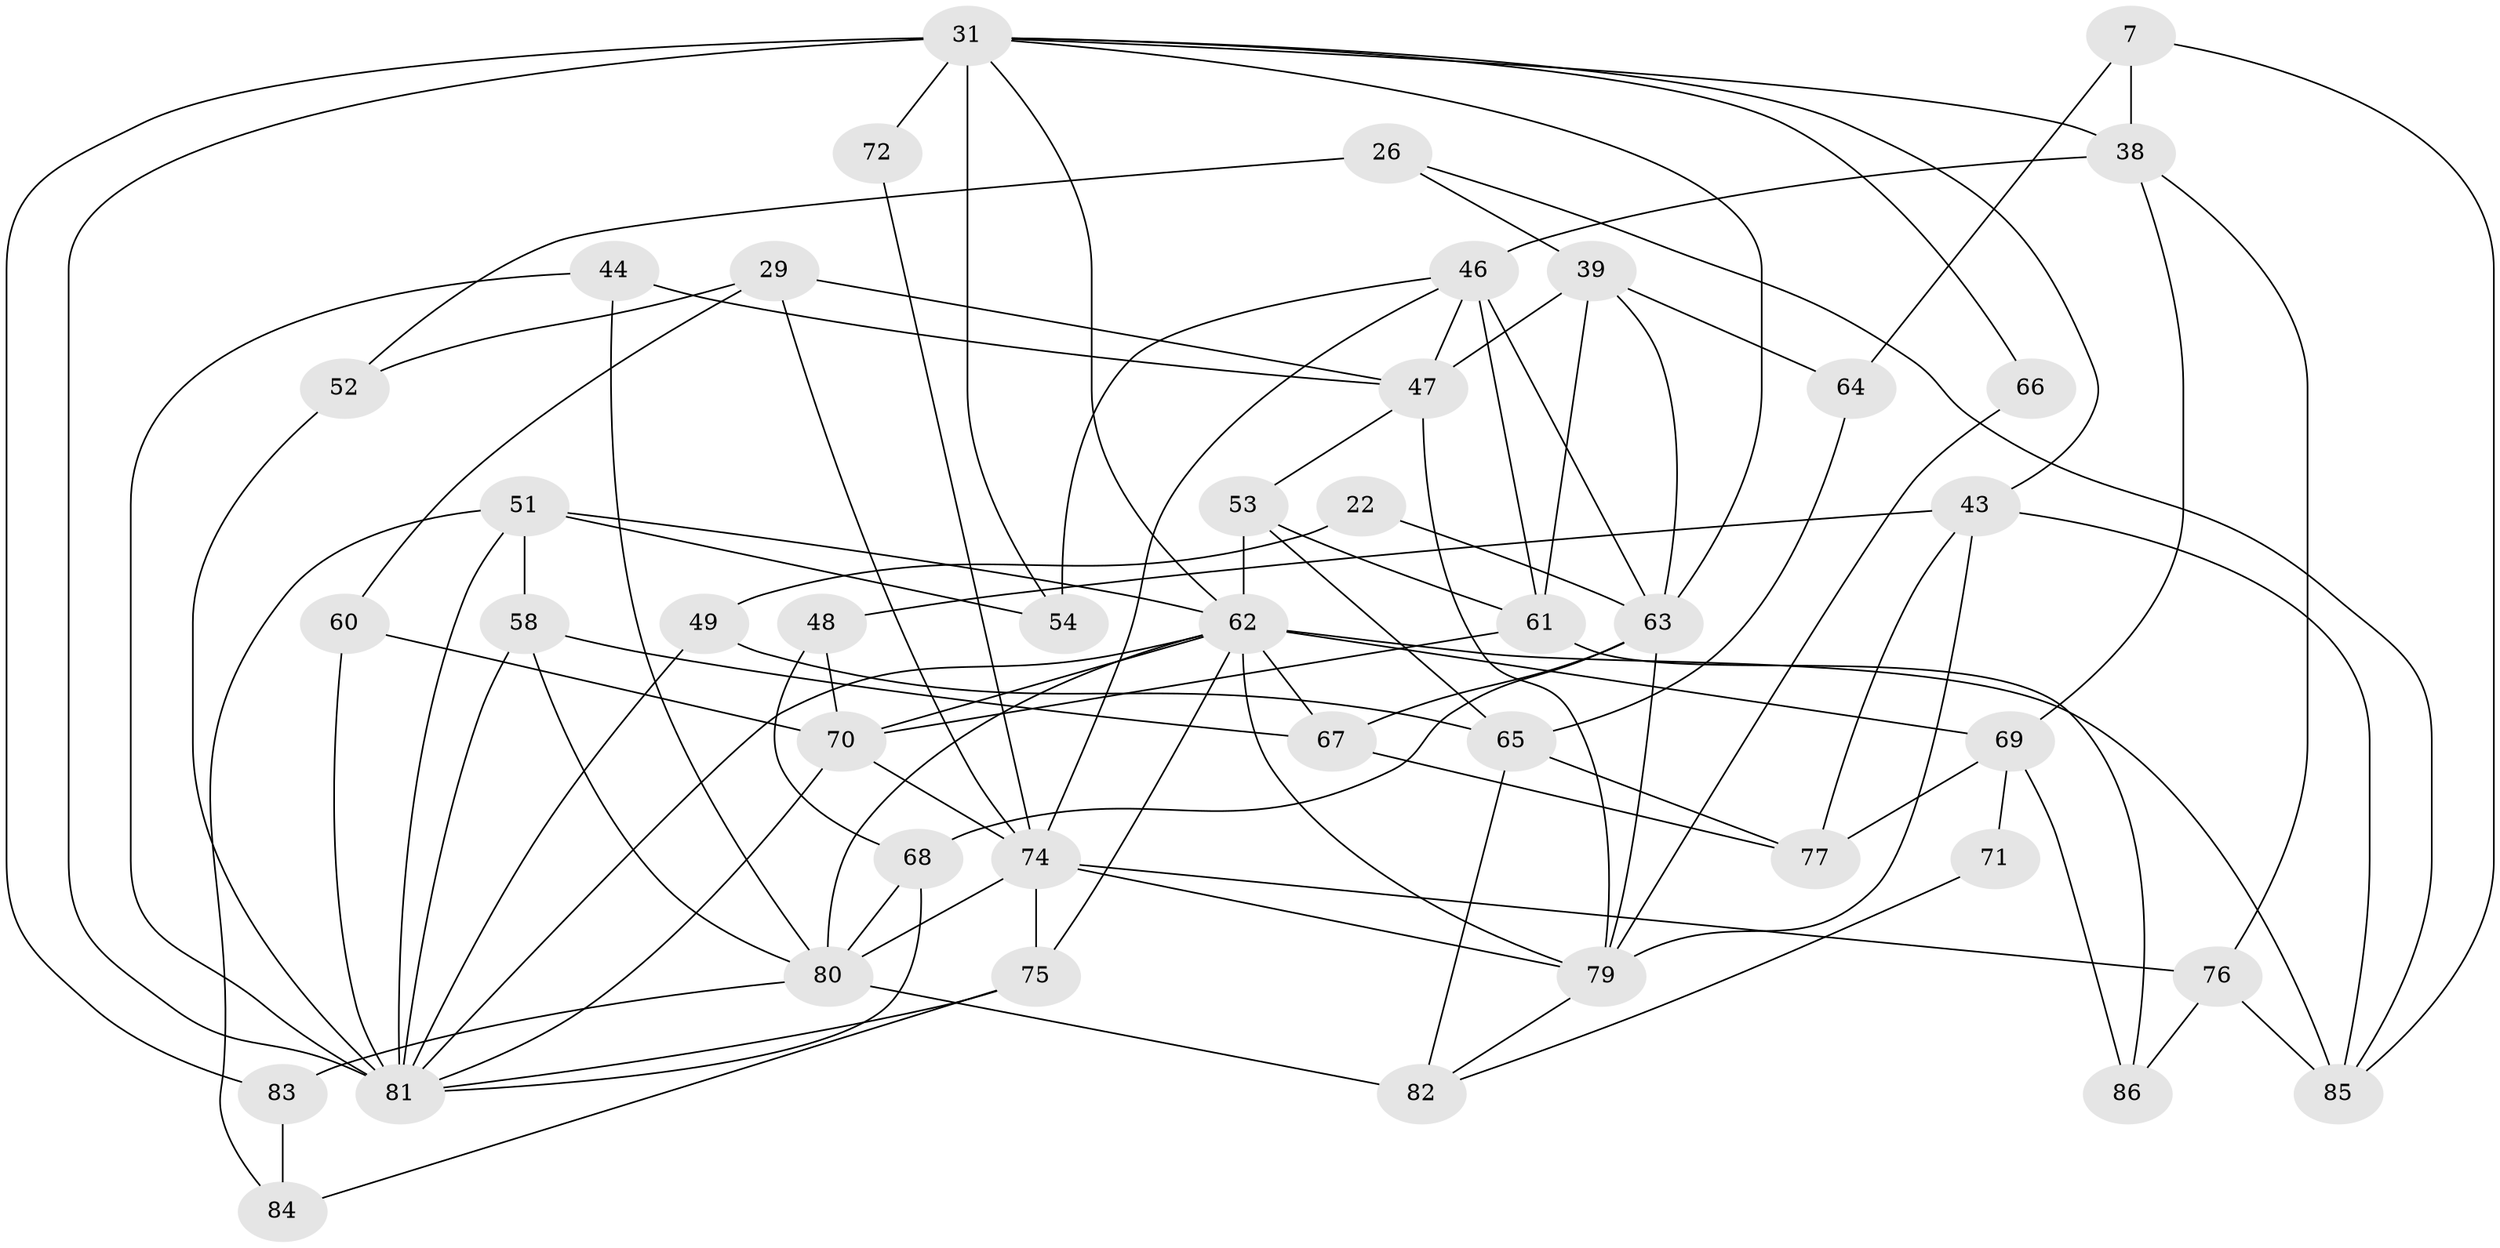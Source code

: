 // original degree distribution, {4: 0.2441860465116279, 3: 0.29069767441860467, 5: 0.23255813953488372, 6: 0.06976744186046512, 8: 0.011627906976744186, 7: 0.03488372093023256, 2: 0.11627906976744186}
// Generated by graph-tools (version 1.1) at 2025/51/03/09/25 04:51:35]
// undirected, 43 vertices, 99 edges
graph export_dot {
graph [start="1"]
  node [color=gray90,style=filled];
  7;
  22;
  26 [super="+12"];
  29;
  31 [super="+25+19+17"];
  38 [super="+24"];
  39;
  43;
  44;
  46 [super="+13"];
  47 [super="+23"];
  48;
  49;
  51 [super="+28+16"];
  52 [super="+9"];
  53;
  54;
  58;
  60 [super="+5"];
  61 [super="+32"];
  62 [super="+57"];
  63 [super="+14+41+30"];
  64 [super="+21"];
  65;
  66;
  67;
  68 [super="+33"];
  69 [super="+50"];
  70 [super="+55"];
  71;
  72;
  74 [super="+3+20"];
  75;
  76;
  77;
  79 [super="+1+35"];
  80 [super="+15+36"];
  81 [super="+78+4+73+59"];
  82;
  83;
  84;
  85 [super="+56"];
  86;
  7 -- 64 [weight=2];
  7 -- 38 [weight=2];
  7 -- 85;
  22 -- 49;
  22 -- 63 [weight=2];
  26 -- 39;
  26 -- 85;
  26 -- 52 [weight=2];
  29 -- 74;
  29 -- 47;
  29 -- 60;
  29 -- 52;
  31 -- 43;
  31 -- 66;
  31 -- 72;
  31 -- 38 [weight=2];
  31 -- 63 [weight=2];
  31 -- 83 [weight=2];
  31 -- 54 [weight=2];
  31 -- 62;
  31 -- 81 [weight=4];
  38 -- 46 [weight=2];
  38 -- 76;
  38 -- 69;
  39 -- 61;
  39 -- 64;
  39 -- 47;
  39 -- 63;
  43 -- 48;
  43 -- 77;
  43 -- 79;
  43 -- 85;
  44 -- 47;
  44 -- 80;
  44 -- 81;
  46 -- 54;
  46 -- 47 [weight=2];
  46 -- 74;
  46 -- 63 [weight=2];
  46 -- 61;
  47 -- 53;
  47 -- 79 [weight=2];
  48 -- 68;
  48 -- 70;
  49 -- 65;
  49 -- 81;
  51 -- 58 [weight=2];
  51 -- 54;
  51 -- 84;
  51 -- 62 [weight=2];
  51 -- 81 [weight=2];
  52 -- 81 [weight=2];
  53 -- 65;
  53 -- 61;
  53 -- 62;
  58 -- 67;
  58 -- 80;
  58 -- 81;
  60 -- 70 [weight=2];
  60 -- 81 [weight=2];
  61 -- 86;
  61 -- 70;
  62 -- 69 [weight=3];
  62 -- 70;
  62 -- 67;
  62 -- 75;
  62 -- 79;
  62 -- 85 [weight=2];
  62 -- 80;
  62 -- 81;
  63 -- 67 [weight=2];
  63 -- 79;
  63 -- 68;
  64 -- 65;
  65 -- 77;
  65 -- 82;
  66 -- 79;
  67 -- 77;
  68 -- 80;
  68 -- 81 [weight=2];
  69 -- 77;
  69 -- 86;
  69 -- 71;
  70 -- 74 [weight=2];
  70 -- 81;
  71 -- 82;
  72 -- 74;
  74 -- 75 [weight=3];
  74 -- 76;
  74 -- 79;
  74 -- 80;
  75 -- 84;
  75 -- 81 [weight=2];
  76 -- 86;
  76 -- 85;
  79 -- 82;
  80 -- 83;
  80 -- 82;
  83 -- 84;
}
